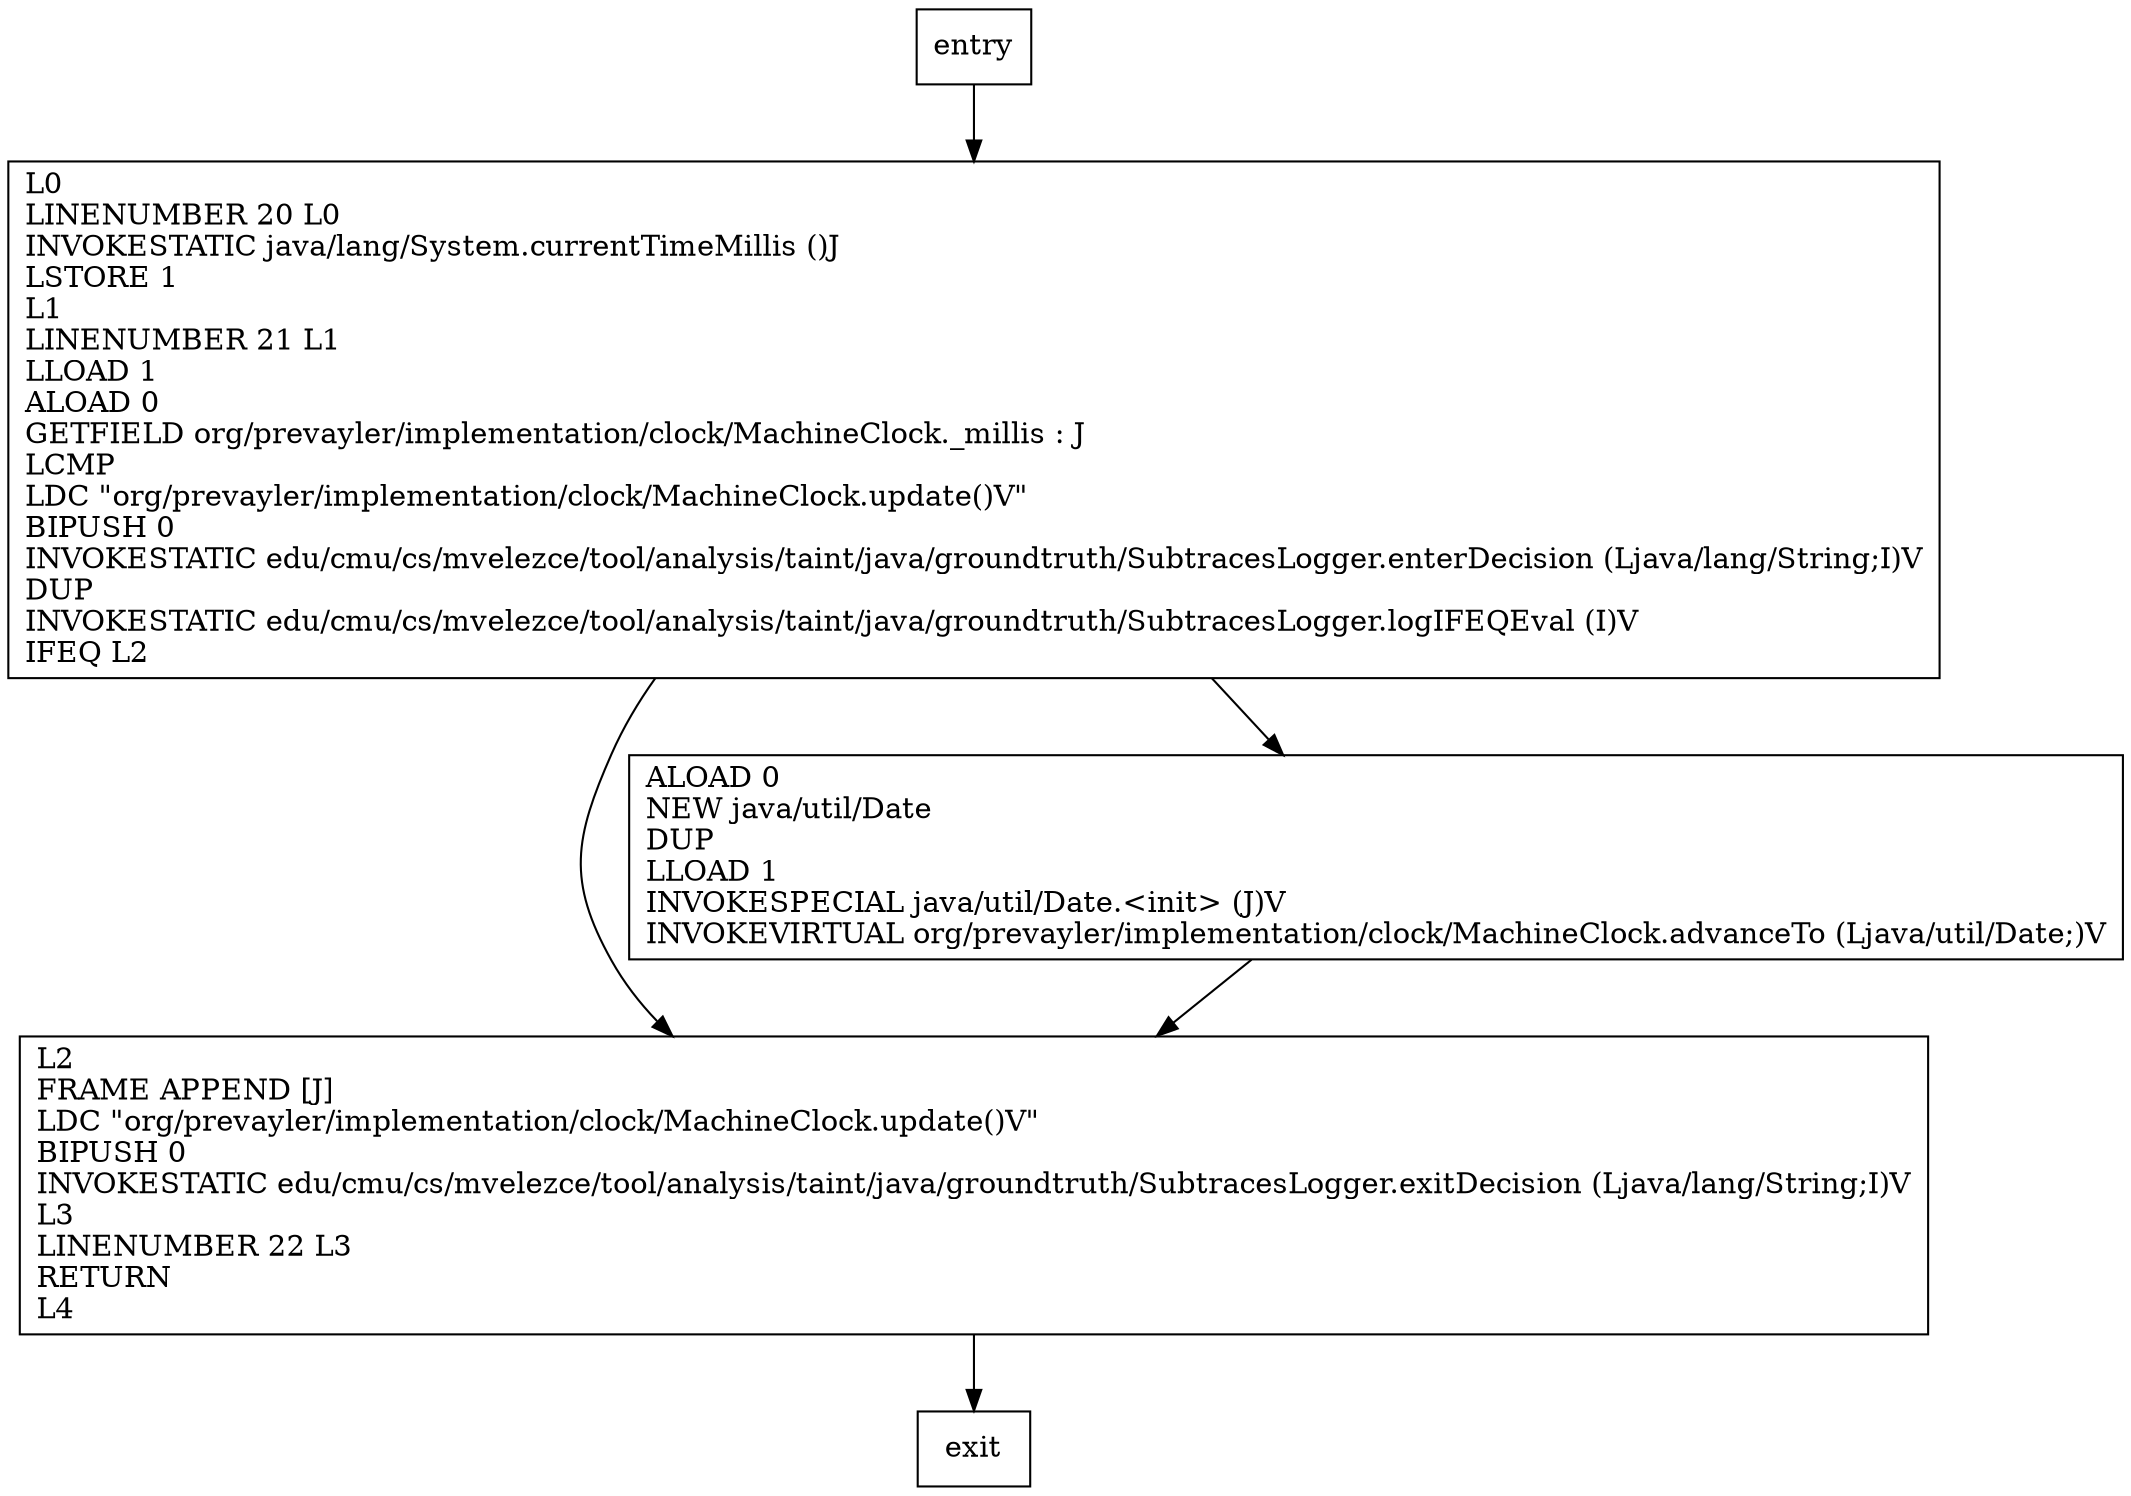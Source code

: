 digraph update {
node [shape=record];
2002174925 [label="L2\lFRAME APPEND [J]\lLDC \"org/prevayler/implementation/clock/MachineClock.update()V\"\lBIPUSH 0\lINVOKESTATIC edu/cmu/cs/mvelezce/tool/analysis/taint/java/groundtruth/SubtracesLogger.exitDecision (Ljava/lang/String;I)V\lL3\lLINENUMBER 22 L3\lRETURN\lL4\l"];
1966670937 [label="L0\lLINENUMBER 20 L0\lINVOKESTATIC java/lang/System.currentTimeMillis ()J\lLSTORE 1\lL1\lLINENUMBER 21 L1\lLLOAD 1\lALOAD 0\lGETFIELD org/prevayler/implementation/clock/MachineClock._millis : J\lLCMP\lLDC \"org/prevayler/implementation/clock/MachineClock.update()V\"\lBIPUSH 0\lINVOKESTATIC edu/cmu/cs/mvelezce/tool/analysis/taint/java/groundtruth/SubtracesLogger.enterDecision (Ljava/lang/String;I)V\lDUP\lINVOKESTATIC edu/cmu/cs/mvelezce/tool/analysis/taint/java/groundtruth/SubtracesLogger.logIFEQEval (I)V\lIFEQ L2\l"];
588449070 [label="ALOAD 0\lNEW java/util/Date\lDUP\lLLOAD 1\lINVOKESPECIAL java/util/Date.\<init\> (J)V\lINVOKEVIRTUAL org/prevayler/implementation/clock/MachineClock.advanceTo (Ljava/util/Date;)V\l"];
entry;
exit;
entry -> 1966670937;
2002174925 -> exit;
1966670937 -> 2002174925;
1966670937 -> 588449070;
588449070 -> 2002174925;
}
